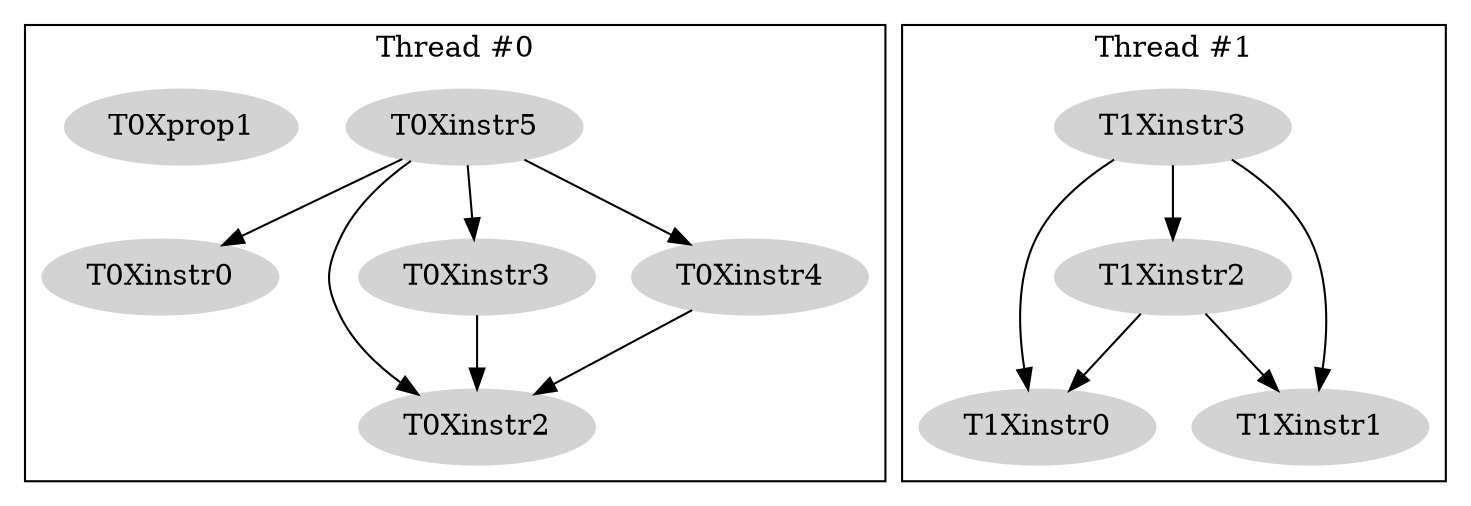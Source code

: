 digraph{subgraph cluster_0{color=black;node[style="filled",color=lightgray];label="Thread #0";T0Xinstr0;T0Xinstr2;T0Xinstr3;T0Xinstr3->T0Xinstr2;T0Xinstr4;T0Xinstr4->T0Xinstr2;T0Xinstr5;T0Xinstr5->T0Xinstr2;T0Xinstr5->T0Xinstr0;T0Xinstr5->T0Xinstr3;T0Xinstr5->T0Xinstr4;T0Xprop1;}subgraph cluster_1{color=black;node[style="filled",color=lightgray];label="Thread #1";T1Xinstr0;T1Xinstr1;T1Xinstr2;T1Xinstr2->T1Xinstr0;T1Xinstr2->T1Xinstr1;T1Xinstr3;T1Xinstr3->T1Xinstr0;T1Xinstr3->T1Xinstr1;T1Xinstr3->T1Xinstr2;}}